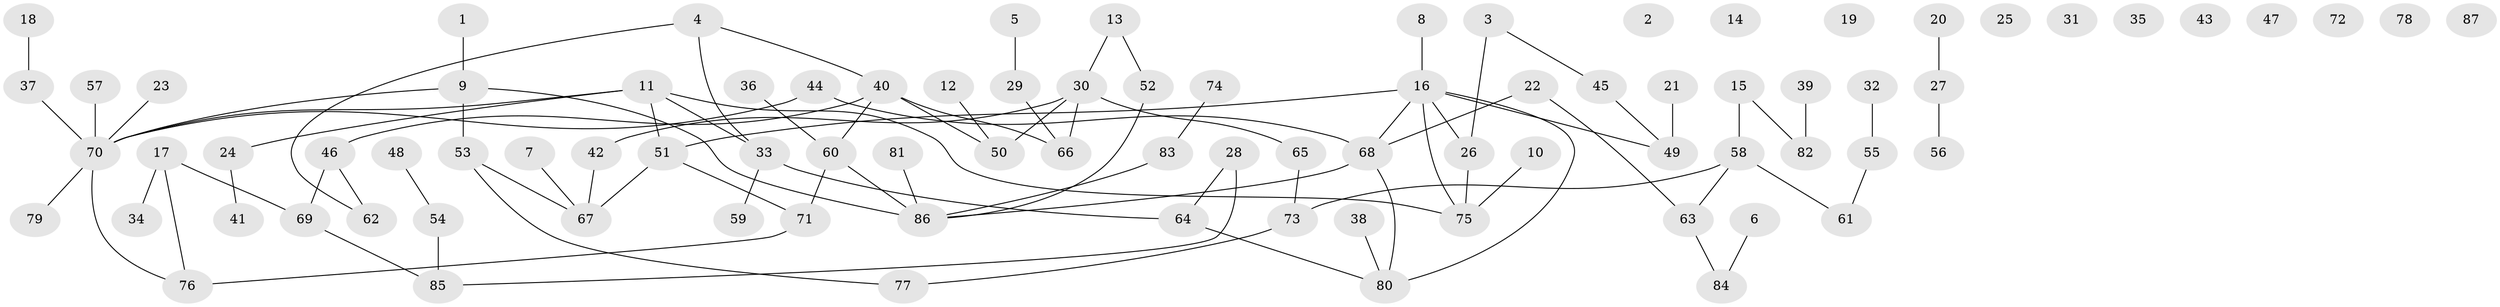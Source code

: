 // Generated by graph-tools (version 1.1) at 2025/13/03/09/25 04:13:09]
// undirected, 87 vertices, 93 edges
graph export_dot {
graph [start="1"]
  node [color=gray90,style=filled];
  1;
  2;
  3;
  4;
  5;
  6;
  7;
  8;
  9;
  10;
  11;
  12;
  13;
  14;
  15;
  16;
  17;
  18;
  19;
  20;
  21;
  22;
  23;
  24;
  25;
  26;
  27;
  28;
  29;
  30;
  31;
  32;
  33;
  34;
  35;
  36;
  37;
  38;
  39;
  40;
  41;
  42;
  43;
  44;
  45;
  46;
  47;
  48;
  49;
  50;
  51;
  52;
  53;
  54;
  55;
  56;
  57;
  58;
  59;
  60;
  61;
  62;
  63;
  64;
  65;
  66;
  67;
  68;
  69;
  70;
  71;
  72;
  73;
  74;
  75;
  76;
  77;
  78;
  79;
  80;
  81;
  82;
  83;
  84;
  85;
  86;
  87;
  1 -- 9;
  3 -- 26;
  3 -- 45;
  4 -- 33;
  4 -- 40;
  4 -- 62;
  5 -- 29;
  6 -- 84;
  7 -- 67;
  8 -- 16;
  9 -- 53;
  9 -- 70;
  9 -- 86;
  10 -- 75;
  11 -- 24;
  11 -- 33;
  11 -- 51;
  11 -- 70;
  11 -- 75;
  12 -- 50;
  13 -- 30;
  13 -- 52;
  15 -- 58;
  15 -- 82;
  16 -- 26;
  16 -- 49;
  16 -- 51;
  16 -- 68;
  16 -- 75;
  16 -- 80;
  17 -- 34;
  17 -- 69;
  17 -- 76;
  18 -- 37;
  20 -- 27;
  21 -- 49;
  22 -- 63;
  22 -- 68;
  23 -- 70;
  24 -- 41;
  26 -- 75;
  27 -- 56;
  28 -- 64;
  28 -- 85;
  29 -- 66;
  30 -- 42;
  30 -- 50;
  30 -- 65;
  30 -- 66;
  32 -- 55;
  33 -- 59;
  33 -- 64;
  36 -- 60;
  37 -- 70;
  38 -- 80;
  39 -- 82;
  40 -- 46;
  40 -- 50;
  40 -- 60;
  40 -- 66;
  42 -- 67;
  44 -- 68;
  44 -- 70;
  45 -- 49;
  46 -- 62;
  46 -- 69;
  48 -- 54;
  51 -- 67;
  51 -- 71;
  52 -- 86;
  53 -- 67;
  53 -- 77;
  54 -- 85;
  55 -- 61;
  57 -- 70;
  58 -- 61;
  58 -- 63;
  58 -- 73;
  60 -- 71;
  60 -- 86;
  63 -- 84;
  64 -- 80;
  65 -- 73;
  68 -- 80;
  68 -- 86;
  69 -- 85;
  70 -- 76;
  70 -- 79;
  71 -- 76;
  73 -- 77;
  74 -- 83;
  81 -- 86;
  83 -- 86;
}
